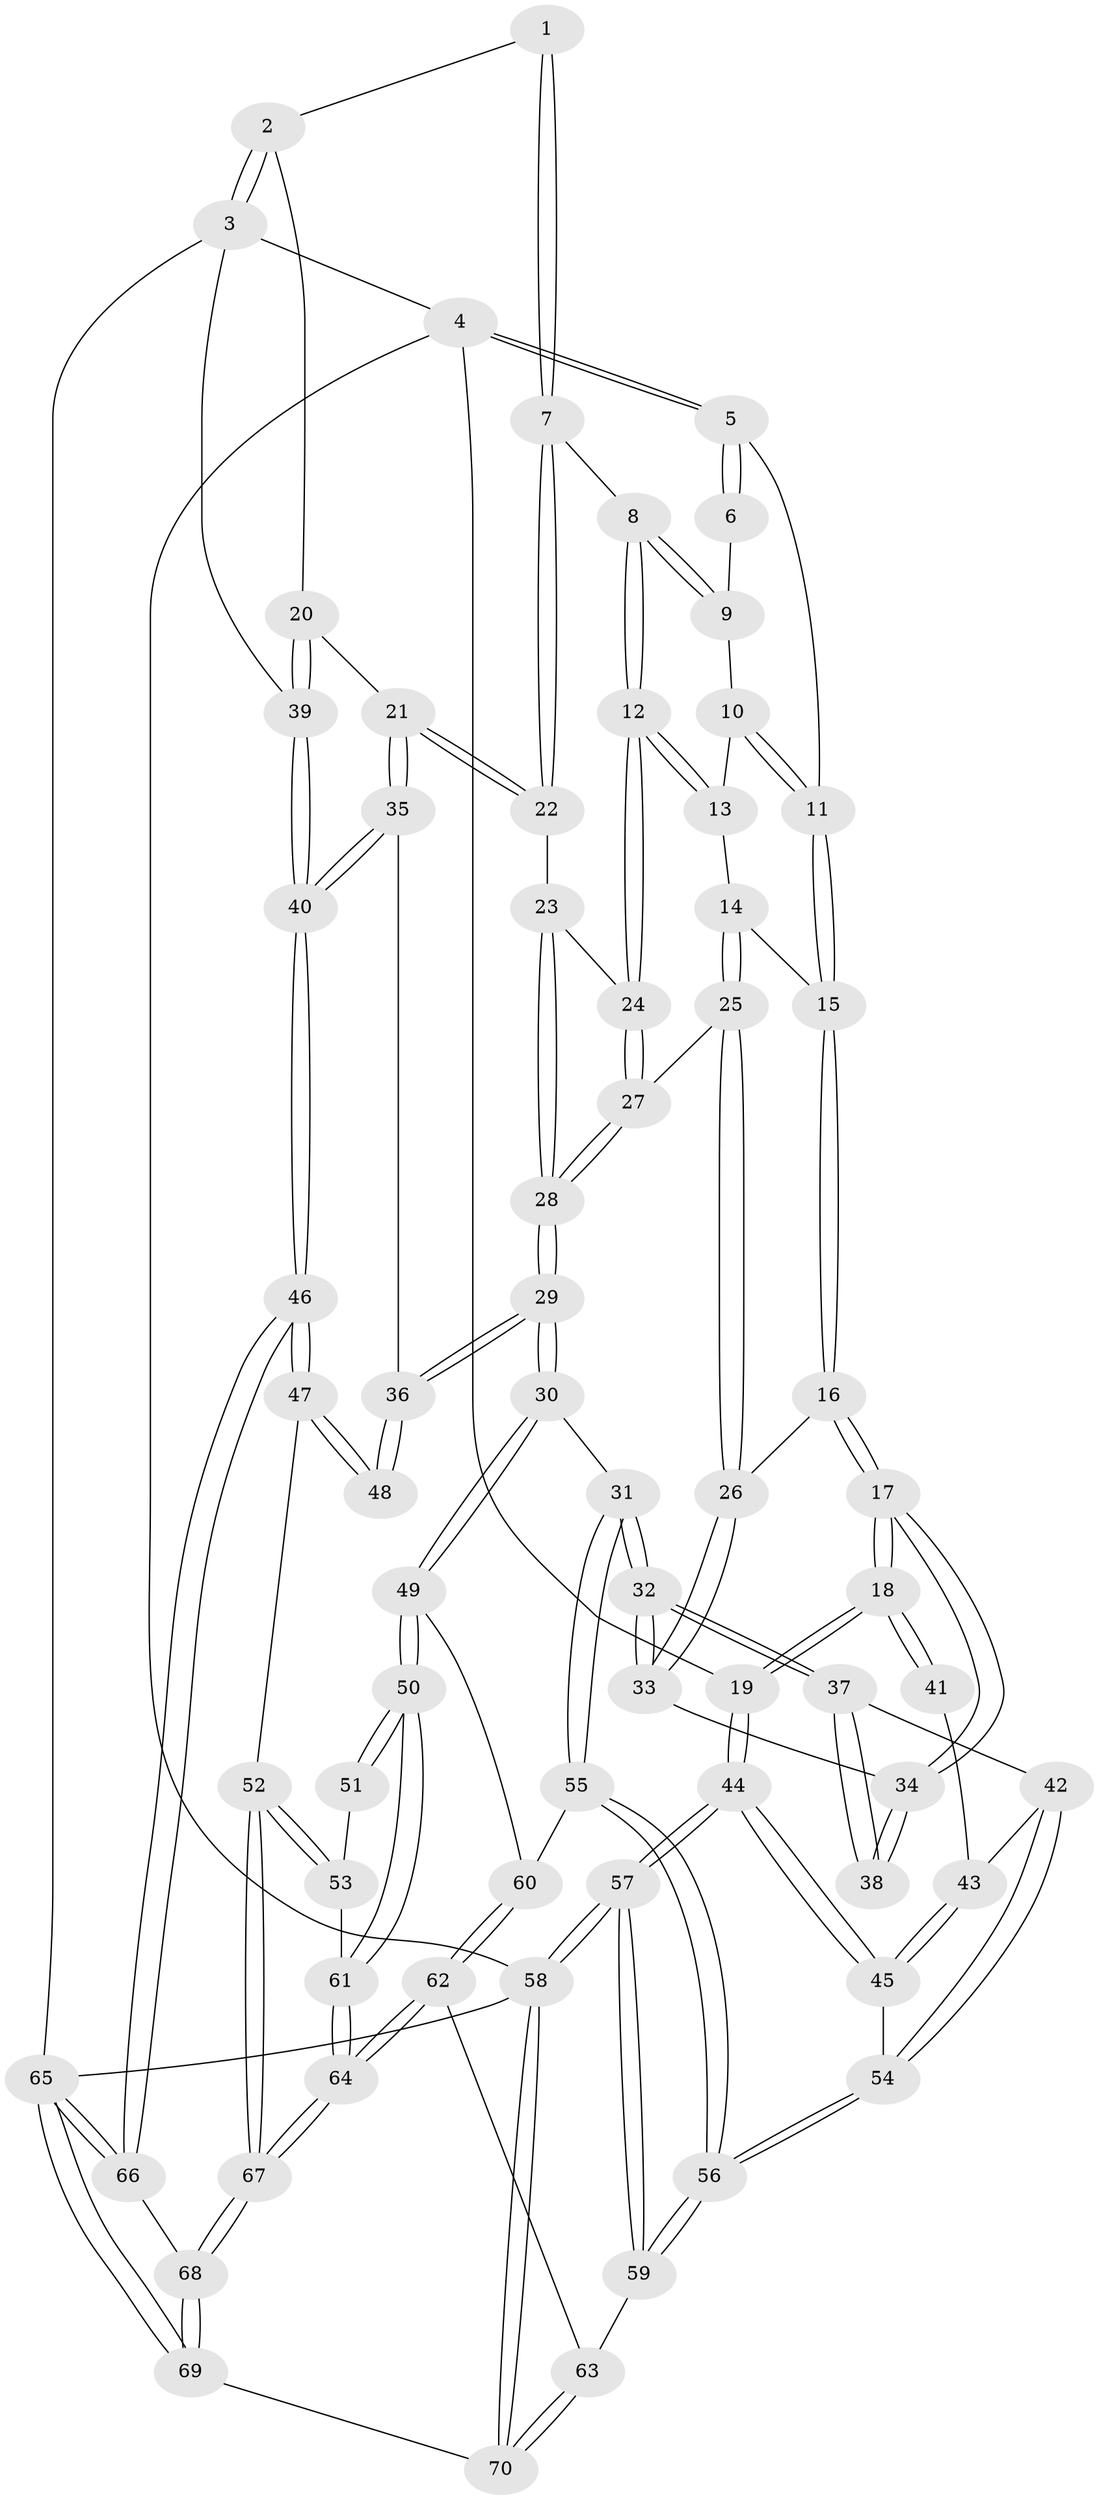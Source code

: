 // Generated by graph-tools (version 1.1) at 2025/03/03/09/25 03:03:25]
// undirected, 70 vertices, 172 edges
graph export_dot {
graph [start="1"]
  node [color=gray90,style=filled];
  1 [pos="+0.8694379167848024+0"];
  2 [pos="+1+0"];
  3 [pos="+1+0"];
  4 [pos="+0+0"];
  5 [pos="+0+0"];
  6 [pos="+0.38068179283130366+0"];
  7 [pos="+0.595254689918846+0.13312189885755554"];
  8 [pos="+0.4601849809073906+0.0384009404399759"];
  9 [pos="+0.3879315420389726+0"];
  10 [pos="+0.3216133603133016+0.04447972904391674"];
  11 [pos="+0.157184996353104+0.1318492532946277"];
  12 [pos="+0.4196684529634824+0.23426268635021905"];
  13 [pos="+0.32230626701430387+0.14150681760274075"];
  14 [pos="+0.26177155442379907+0.21206288473688054"];
  15 [pos="+0.15711983757728962+0.13960171051336703"];
  16 [pos="+0.10699748383052594+0.22026022642127838"];
  17 [pos="+0+0.34173884304711216"];
  18 [pos="+0+0.3612432838496576"];
  19 [pos="+0+0.36708192355996344"];
  20 [pos="+0.7375511468050525+0.2871733624491436"];
  21 [pos="+0.7217300604545945+0.2965023202907307"];
  22 [pos="+0.6506495052626414+0.26400686697102077"];
  23 [pos="+0.5432782765506594+0.28597057892752287"];
  24 [pos="+0.4211419173056229+0.23968834625312133"];
  25 [pos="+0.2810865708754754+0.31714747988179"];
  26 [pos="+0.26218701416775114+0.32506223644797344"];
  27 [pos="+0.30258714846278384+0.32129455011621927"];
  28 [pos="+0.41323070915453475+0.4716739077130962"];
  29 [pos="+0.41515499788203336+0.5014601835178671"];
  30 [pos="+0.38702150372583854+0.5815992366482504"];
  31 [pos="+0.32416504223761705+0.5737087094417983"];
  32 [pos="+0.3212820069118251+0.5724672283748782"];
  33 [pos="+0.24675361772675794+0.34010069276940214"];
  34 [pos="+0.21222780011839748+0.37016091288269903"];
  35 [pos="+0.7212872939281595+0.32248823931019827"];
  36 [pos="+0.671245452005821+0.45412779118516"];
  37 [pos="+0.25942440542756756+0.5488231127021008"];
  38 [pos="+0.20272744405730703+0.4670220854565607"];
  39 [pos="+1+0.3429687919603039"];
  40 [pos="+1+0.7391584612910068"];
  41 [pos="+0.14286893547909965+0.4760457697080731"];
  42 [pos="+0.1665373148815899+0.5843215079486096"];
  43 [pos="+0.12521510755142756+0.5357825650872583"];
  44 [pos="+0+0.4196430102872859"];
  45 [pos="+0+0.53691550867"];
  46 [pos="+1+0.7702731137505242"];
  47 [pos="+0.7998824633118721+0.7345391932318064"];
  48 [pos="+0.6752381639668893+0.5177717647631958"];
  49 [pos="+0.40663853828180013+0.6184876681516183"];
  50 [pos="+0.414969097651223+0.6282639203089585"];
  51 [pos="+0.6206675057583024+0.5543201536097487"];
  52 [pos="+0.7813833115919375+0.7415957206744606"];
  53 [pos="+0.5769745520568771+0.6895568291873937"];
  54 [pos="+0.10500204075137076+0.6555822129678933"];
  55 [pos="+0.18368289050845552+0.7054333768847953"];
  56 [pos="+0.11387236879724583+0.7172569390662635"];
  57 [pos="+0+1"];
  58 [pos="+0+1"];
  59 [pos="+0.055659415897391+0.8388444393368626"];
  60 [pos="+0.25620025126818424+0.7403451686406944"];
  61 [pos="+0.4425830192769298+0.6835031699872014"];
  62 [pos="+0.2714340253345815+0.8604452918221763"];
  63 [pos="+0.19465219421923444+0.8775057647082991"];
  64 [pos="+0.43189613848391983+0.8858245392571267"];
  65 [pos="+1+1"];
  66 [pos="+1+0.8646715129892817"];
  67 [pos="+0.5040992714666697+0.9986362235946021"];
  68 [pos="+0.505351393722603+1"];
  69 [pos="+0.5014299850214594+1"];
  70 [pos="+0.24988510906299244+1"];
  1 -- 2;
  1 -- 7;
  1 -- 7;
  2 -- 3;
  2 -- 3;
  2 -- 20;
  3 -- 4;
  3 -- 39;
  3 -- 65;
  4 -- 5;
  4 -- 5;
  4 -- 19;
  4 -- 58;
  5 -- 6;
  5 -- 6;
  5 -- 11;
  6 -- 9;
  7 -- 8;
  7 -- 22;
  7 -- 22;
  8 -- 9;
  8 -- 9;
  8 -- 12;
  8 -- 12;
  9 -- 10;
  10 -- 11;
  10 -- 11;
  10 -- 13;
  11 -- 15;
  11 -- 15;
  12 -- 13;
  12 -- 13;
  12 -- 24;
  12 -- 24;
  13 -- 14;
  14 -- 15;
  14 -- 25;
  14 -- 25;
  15 -- 16;
  15 -- 16;
  16 -- 17;
  16 -- 17;
  16 -- 26;
  17 -- 18;
  17 -- 18;
  17 -- 34;
  17 -- 34;
  18 -- 19;
  18 -- 19;
  18 -- 41;
  18 -- 41;
  19 -- 44;
  19 -- 44;
  20 -- 21;
  20 -- 39;
  20 -- 39;
  21 -- 22;
  21 -- 22;
  21 -- 35;
  21 -- 35;
  22 -- 23;
  23 -- 24;
  23 -- 28;
  23 -- 28;
  24 -- 27;
  24 -- 27;
  25 -- 26;
  25 -- 26;
  25 -- 27;
  26 -- 33;
  26 -- 33;
  27 -- 28;
  27 -- 28;
  28 -- 29;
  28 -- 29;
  29 -- 30;
  29 -- 30;
  29 -- 36;
  29 -- 36;
  30 -- 31;
  30 -- 49;
  30 -- 49;
  31 -- 32;
  31 -- 32;
  31 -- 55;
  31 -- 55;
  32 -- 33;
  32 -- 33;
  32 -- 37;
  32 -- 37;
  33 -- 34;
  34 -- 38;
  34 -- 38;
  35 -- 36;
  35 -- 40;
  35 -- 40;
  36 -- 48;
  36 -- 48;
  37 -- 38;
  37 -- 38;
  37 -- 42;
  39 -- 40;
  39 -- 40;
  40 -- 46;
  40 -- 46;
  41 -- 43;
  42 -- 43;
  42 -- 54;
  42 -- 54;
  43 -- 45;
  43 -- 45;
  44 -- 45;
  44 -- 45;
  44 -- 57;
  44 -- 57;
  45 -- 54;
  46 -- 47;
  46 -- 47;
  46 -- 66;
  46 -- 66;
  47 -- 48;
  47 -- 48;
  47 -- 52;
  49 -- 50;
  49 -- 50;
  49 -- 60;
  50 -- 51;
  50 -- 51;
  50 -- 61;
  50 -- 61;
  51 -- 53;
  52 -- 53;
  52 -- 53;
  52 -- 67;
  52 -- 67;
  53 -- 61;
  54 -- 56;
  54 -- 56;
  55 -- 56;
  55 -- 56;
  55 -- 60;
  56 -- 59;
  56 -- 59;
  57 -- 58;
  57 -- 58;
  57 -- 59;
  57 -- 59;
  58 -- 70;
  58 -- 70;
  58 -- 65;
  59 -- 63;
  60 -- 62;
  60 -- 62;
  61 -- 64;
  61 -- 64;
  62 -- 63;
  62 -- 64;
  62 -- 64;
  63 -- 70;
  63 -- 70;
  64 -- 67;
  64 -- 67;
  65 -- 66;
  65 -- 66;
  65 -- 69;
  65 -- 69;
  66 -- 68;
  67 -- 68;
  67 -- 68;
  68 -- 69;
  68 -- 69;
  69 -- 70;
}
